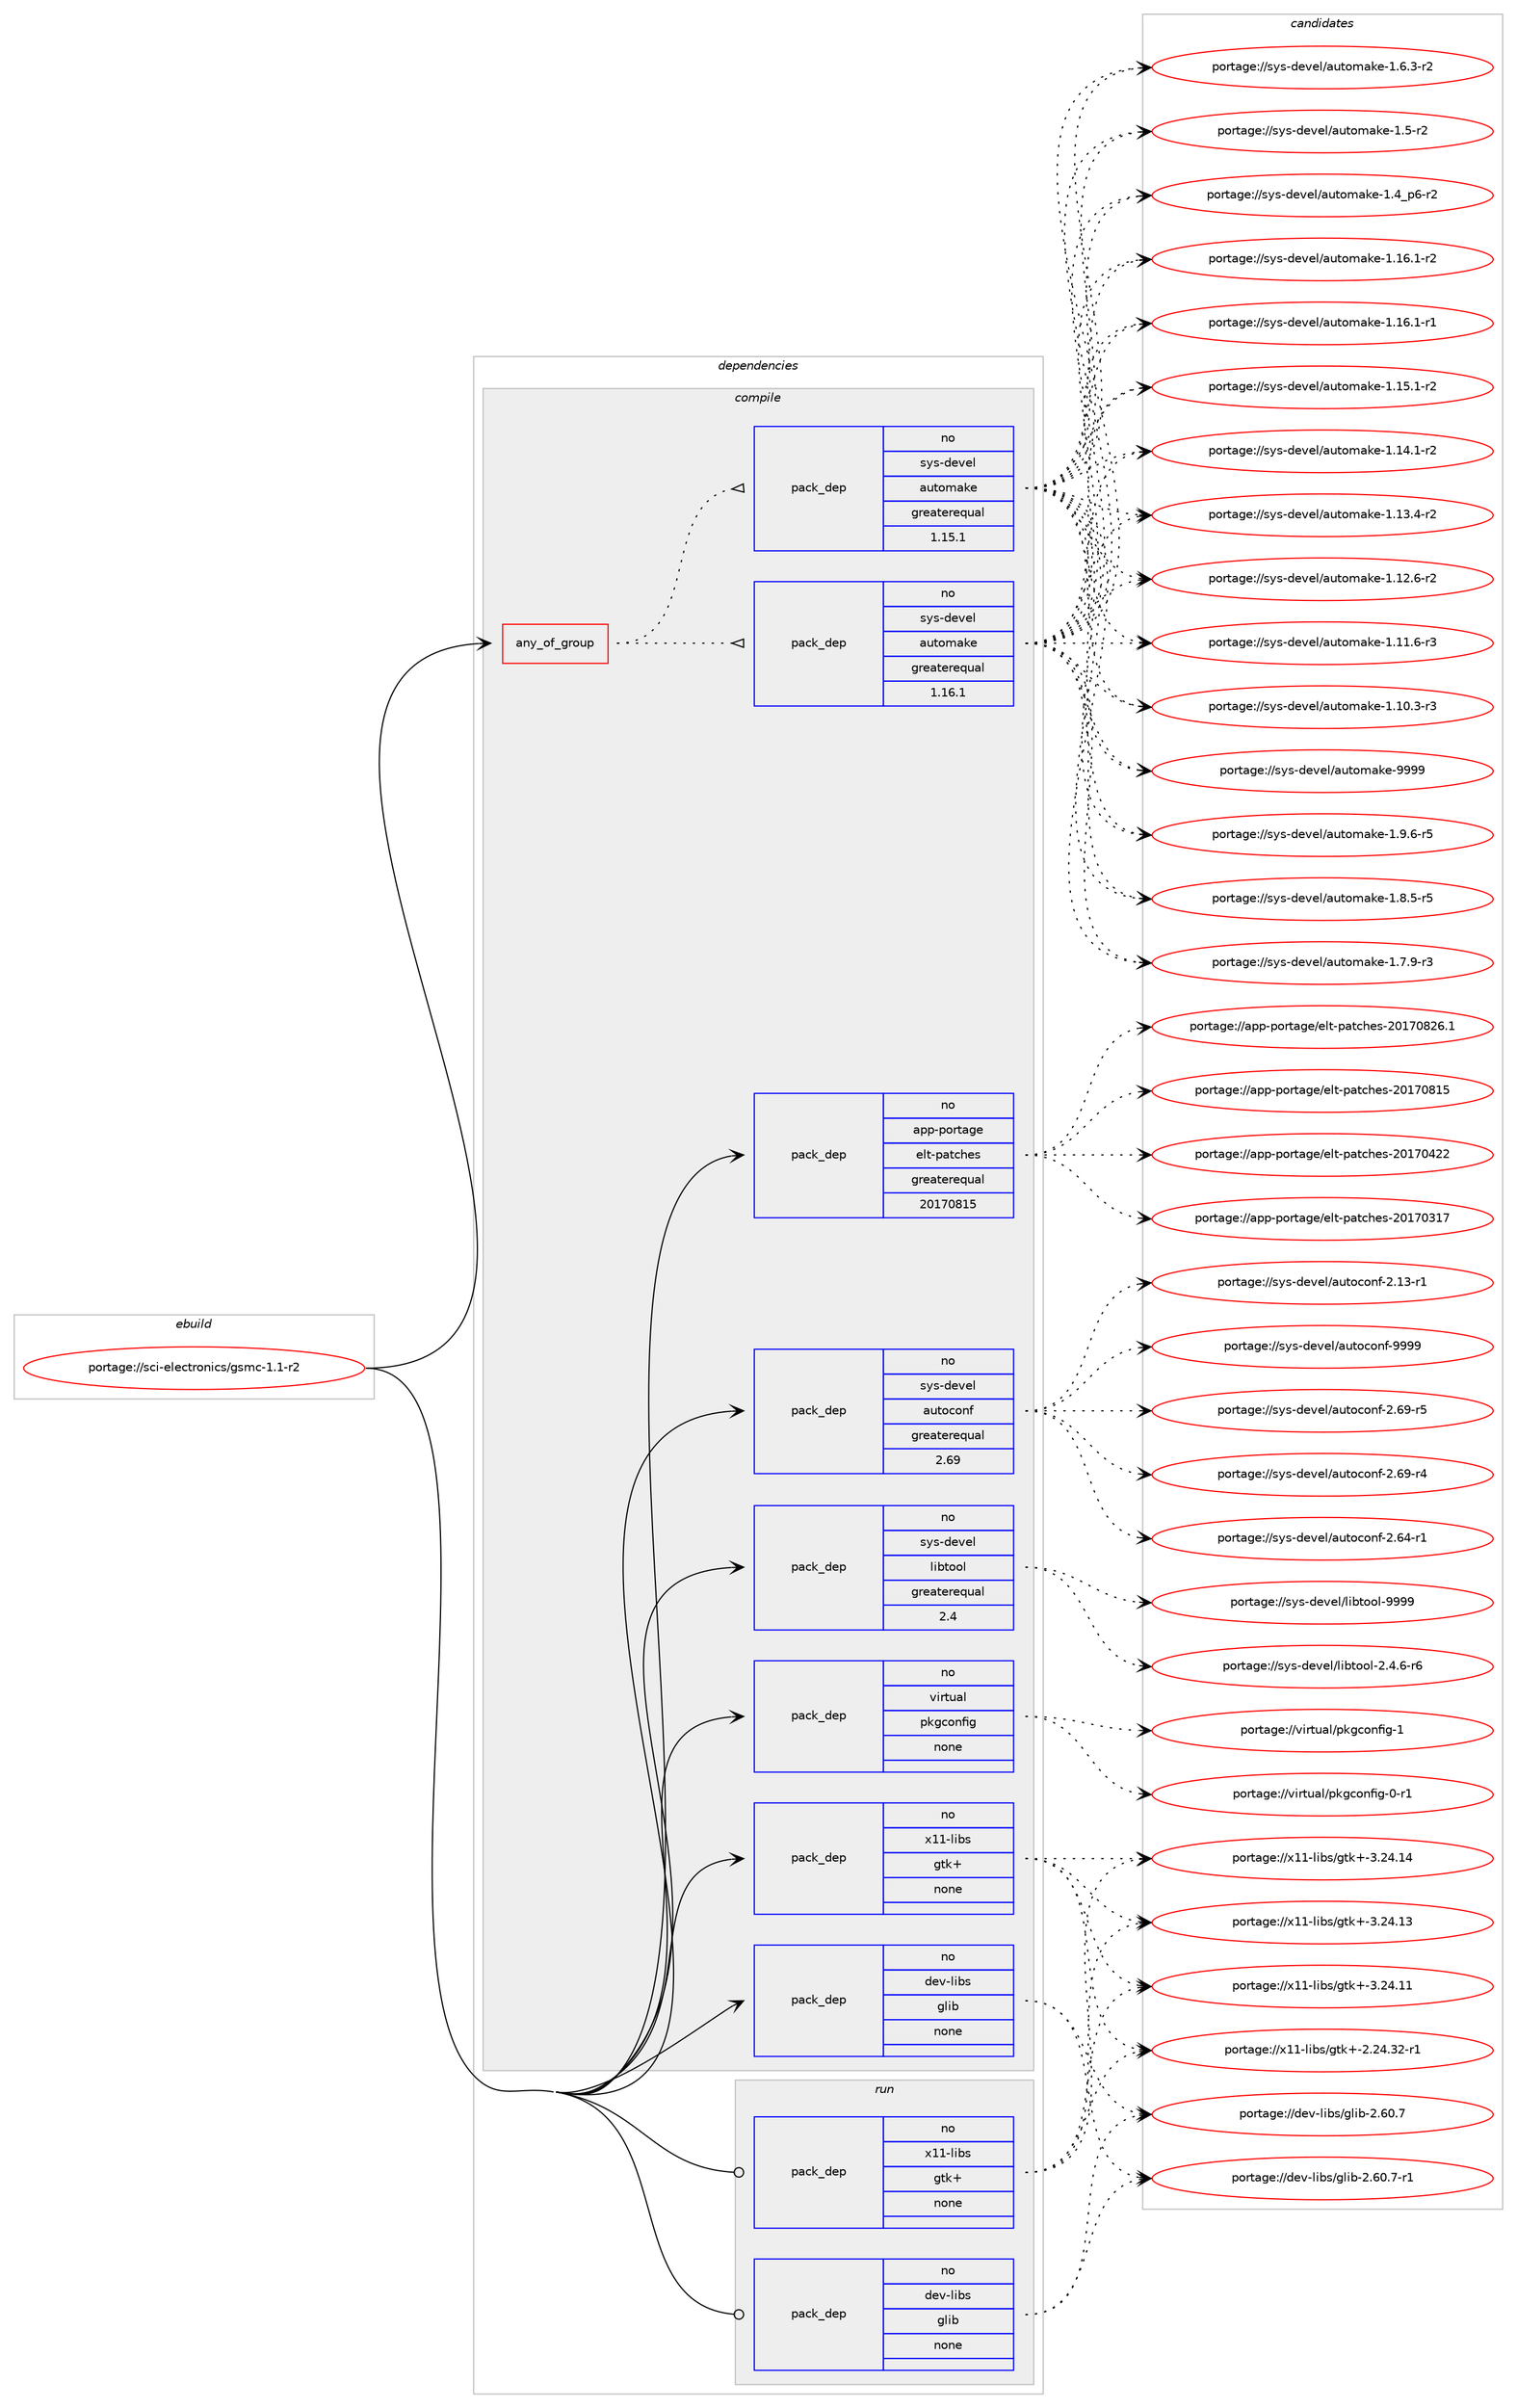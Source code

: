digraph prolog {

# *************
# Graph options
# *************

newrank=true;
concentrate=true;
compound=true;
graph [rankdir=LR,fontname=Helvetica,fontsize=10,ranksep=1.5];#, ranksep=2.5, nodesep=0.2];
edge  [arrowhead=vee];
node  [fontname=Helvetica,fontsize=10];

# **********
# The ebuild
# **********

subgraph cluster_leftcol {
color=gray;
rank=same;
label=<<i>ebuild</i>>;
id [label="portage://sci-electronics/gsmc-1.1-r2", color=red, width=4, href="../sci-electronics/gsmc-1.1-r2.svg"];
}

# ****************
# The dependencies
# ****************

subgraph cluster_midcol {
color=gray;
label=<<i>dependencies</i>>;
subgraph cluster_compile {
fillcolor="#eeeeee";
style=filled;
label=<<i>compile</i>>;
subgraph any1526 {
dependency95272 [label=<<TABLE BORDER="0" CELLBORDER="1" CELLSPACING="0" CELLPADDING="4"><TR><TD CELLPADDING="10">any_of_group</TD></TR></TABLE>>, shape=none, color=red];subgraph pack74319 {
dependency95273 [label=<<TABLE BORDER="0" CELLBORDER="1" CELLSPACING="0" CELLPADDING="4" WIDTH="220"><TR><TD ROWSPAN="6" CELLPADDING="30">pack_dep</TD></TR><TR><TD WIDTH="110">no</TD></TR><TR><TD>sys-devel</TD></TR><TR><TD>automake</TD></TR><TR><TD>greaterequal</TD></TR><TR><TD>1.16.1</TD></TR></TABLE>>, shape=none, color=blue];
}
dependency95272:e -> dependency95273:w [weight=20,style="dotted",arrowhead="oinv"];
subgraph pack74320 {
dependency95274 [label=<<TABLE BORDER="0" CELLBORDER="1" CELLSPACING="0" CELLPADDING="4" WIDTH="220"><TR><TD ROWSPAN="6" CELLPADDING="30">pack_dep</TD></TR><TR><TD WIDTH="110">no</TD></TR><TR><TD>sys-devel</TD></TR><TR><TD>automake</TD></TR><TR><TD>greaterequal</TD></TR><TR><TD>1.15.1</TD></TR></TABLE>>, shape=none, color=blue];
}
dependency95272:e -> dependency95274:w [weight=20,style="dotted",arrowhead="oinv"];
}
id:e -> dependency95272:w [weight=20,style="solid",arrowhead="vee"];
subgraph pack74321 {
dependency95275 [label=<<TABLE BORDER="0" CELLBORDER="1" CELLSPACING="0" CELLPADDING="4" WIDTH="220"><TR><TD ROWSPAN="6" CELLPADDING="30">pack_dep</TD></TR><TR><TD WIDTH="110">no</TD></TR><TR><TD>app-portage</TD></TR><TR><TD>elt-patches</TD></TR><TR><TD>greaterequal</TD></TR><TR><TD>20170815</TD></TR></TABLE>>, shape=none, color=blue];
}
id:e -> dependency95275:w [weight=20,style="solid",arrowhead="vee"];
subgraph pack74322 {
dependency95276 [label=<<TABLE BORDER="0" CELLBORDER="1" CELLSPACING="0" CELLPADDING="4" WIDTH="220"><TR><TD ROWSPAN="6" CELLPADDING="30">pack_dep</TD></TR><TR><TD WIDTH="110">no</TD></TR><TR><TD>dev-libs</TD></TR><TR><TD>glib</TD></TR><TR><TD>none</TD></TR><TR><TD></TD></TR></TABLE>>, shape=none, color=blue];
}
id:e -> dependency95276:w [weight=20,style="solid",arrowhead="vee"];
subgraph pack74323 {
dependency95277 [label=<<TABLE BORDER="0" CELLBORDER="1" CELLSPACING="0" CELLPADDING="4" WIDTH="220"><TR><TD ROWSPAN="6" CELLPADDING="30">pack_dep</TD></TR><TR><TD WIDTH="110">no</TD></TR><TR><TD>sys-devel</TD></TR><TR><TD>autoconf</TD></TR><TR><TD>greaterequal</TD></TR><TR><TD>2.69</TD></TR></TABLE>>, shape=none, color=blue];
}
id:e -> dependency95277:w [weight=20,style="solid",arrowhead="vee"];
subgraph pack74324 {
dependency95278 [label=<<TABLE BORDER="0" CELLBORDER="1" CELLSPACING="0" CELLPADDING="4" WIDTH="220"><TR><TD ROWSPAN="6" CELLPADDING="30">pack_dep</TD></TR><TR><TD WIDTH="110">no</TD></TR><TR><TD>sys-devel</TD></TR><TR><TD>libtool</TD></TR><TR><TD>greaterequal</TD></TR><TR><TD>2.4</TD></TR></TABLE>>, shape=none, color=blue];
}
id:e -> dependency95278:w [weight=20,style="solid",arrowhead="vee"];
subgraph pack74325 {
dependency95279 [label=<<TABLE BORDER="0" CELLBORDER="1" CELLSPACING="0" CELLPADDING="4" WIDTH="220"><TR><TD ROWSPAN="6" CELLPADDING="30">pack_dep</TD></TR><TR><TD WIDTH="110">no</TD></TR><TR><TD>virtual</TD></TR><TR><TD>pkgconfig</TD></TR><TR><TD>none</TD></TR><TR><TD></TD></TR></TABLE>>, shape=none, color=blue];
}
id:e -> dependency95279:w [weight=20,style="solid",arrowhead="vee"];
subgraph pack74326 {
dependency95280 [label=<<TABLE BORDER="0" CELLBORDER="1" CELLSPACING="0" CELLPADDING="4" WIDTH="220"><TR><TD ROWSPAN="6" CELLPADDING="30">pack_dep</TD></TR><TR><TD WIDTH="110">no</TD></TR><TR><TD>x11-libs</TD></TR><TR><TD>gtk+</TD></TR><TR><TD>none</TD></TR><TR><TD></TD></TR></TABLE>>, shape=none, color=blue];
}
id:e -> dependency95280:w [weight=20,style="solid",arrowhead="vee"];
}
subgraph cluster_compileandrun {
fillcolor="#eeeeee";
style=filled;
label=<<i>compile and run</i>>;
}
subgraph cluster_run {
fillcolor="#eeeeee";
style=filled;
label=<<i>run</i>>;
subgraph pack74327 {
dependency95281 [label=<<TABLE BORDER="0" CELLBORDER="1" CELLSPACING="0" CELLPADDING="4" WIDTH="220"><TR><TD ROWSPAN="6" CELLPADDING="30">pack_dep</TD></TR><TR><TD WIDTH="110">no</TD></TR><TR><TD>dev-libs</TD></TR><TR><TD>glib</TD></TR><TR><TD>none</TD></TR><TR><TD></TD></TR></TABLE>>, shape=none, color=blue];
}
id:e -> dependency95281:w [weight=20,style="solid",arrowhead="odot"];
subgraph pack74328 {
dependency95282 [label=<<TABLE BORDER="0" CELLBORDER="1" CELLSPACING="0" CELLPADDING="4" WIDTH="220"><TR><TD ROWSPAN="6" CELLPADDING="30">pack_dep</TD></TR><TR><TD WIDTH="110">no</TD></TR><TR><TD>x11-libs</TD></TR><TR><TD>gtk+</TD></TR><TR><TD>none</TD></TR><TR><TD></TD></TR></TABLE>>, shape=none, color=blue];
}
id:e -> dependency95282:w [weight=20,style="solid",arrowhead="odot"];
}
}

# **************
# The candidates
# **************

subgraph cluster_choices {
rank=same;
color=gray;
label=<<i>candidates</i>>;

subgraph choice74319 {
color=black;
nodesep=1;
choice115121115451001011181011084797117116111109971071014557575757 [label="portage://sys-devel/automake-9999", color=red, width=4,href="../sys-devel/automake-9999.svg"];
choice115121115451001011181011084797117116111109971071014549465746544511453 [label="portage://sys-devel/automake-1.9.6-r5", color=red, width=4,href="../sys-devel/automake-1.9.6-r5.svg"];
choice115121115451001011181011084797117116111109971071014549465646534511453 [label="portage://sys-devel/automake-1.8.5-r5", color=red, width=4,href="../sys-devel/automake-1.8.5-r5.svg"];
choice115121115451001011181011084797117116111109971071014549465546574511451 [label="portage://sys-devel/automake-1.7.9-r3", color=red, width=4,href="../sys-devel/automake-1.7.9-r3.svg"];
choice115121115451001011181011084797117116111109971071014549465446514511450 [label="portage://sys-devel/automake-1.6.3-r2", color=red, width=4,href="../sys-devel/automake-1.6.3-r2.svg"];
choice11512111545100101118101108479711711611110997107101454946534511450 [label="portage://sys-devel/automake-1.5-r2", color=red, width=4,href="../sys-devel/automake-1.5-r2.svg"];
choice115121115451001011181011084797117116111109971071014549465295112544511450 [label="portage://sys-devel/automake-1.4_p6-r2", color=red, width=4,href="../sys-devel/automake-1.4_p6-r2.svg"];
choice11512111545100101118101108479711711611110997107101454946495446494511450 [label="portage://sys-devel/automake-1.16.1-r2", color=red, width=4,href="../sys-devel/automake-1.16.1-r2.svg"];
choice11512111545100101118101108479711711611110997107101454946495446494511449 [label="portage://sys-devel/automake-1.16.1-r1", color=red, width=4,href="../sys-devel/automake-1.16.1-r1.svg"];
choice11512111545100101118101108479711711611110997107101454946495346494511450 [label="portage://sys-devel/automake-1.15.1-r2", color=red, width=4,href="../sys-devel/automake-1.15.1-r2.svg"];
choice11512111545100101118101108479711711611110997107101454946495246494511450 [label="portage://sys-devel/automake-1.14.1-r2", color=red, width=4,href="../sys-devel/automake-1.14.1-r2.svg"];
choice11512111545100101118101108479711711611110997107101454946495146524511450 [label="portage://sys-devel/automake-1.13.4-r2", color=red, width=4,href="../sys-devel/automake-1.13.4-r2.svg"];
choice11512111545100101118101108479711711611110997107101454946495046544511450 [label="portage://sys-devel/automake-1.12.6-r2", color=red, width=4,href="../sys-devel/automake-1.12.6-r2.svg"];
choice11512111545100101118101108479711711611110997107101454946494946544511451 [label="portage://sys-devel/automake-1.11.6-r3", color=red, width=4,href="../sys-devel/automake-1.11.6-r3.svg"];
choice11512111545100101118101108479711711611110997107101454946494846514511451 [label="portage://sys-devel/automake-1.10.3-r3", color=red, width=4,href="../sys-devel/automake-1.10.3-r3.svg"];
dependency95273:e -> choice115121115451001011181011084797117116111109971071014557575757:w [style=dotted,weight="100"];
dependency95273:e -> choice115121115451001011181011084797117116111109971071014549465746544511453:w [style=dotted,weight="100"];
dependency95273:e -> choice115121115451001011181011084797117116111109971071014549465646534511453:w [style=dotted,weight="100"];
dependency95273:e -> choice115121115451001011181011084797117116111109971071014549465546574511451:w [style=dotted,weight="100"];
dependency95273:e -> choice115121115451001011181011084797117116111109971071014549465446514511450:w [style=dotted,weight="100"];
dependency95273:e -> choice11512111545100101118101108479711711611110997107101454946534511450:w [style=dotted,weight="100"];
dependency95273:e -> choice115121115451001011181011084797117116111109971071014549465295112544511450:w [style=dotted,weight="100"];
dependency95273:e -> choice11512111545100101118101108479711711611110997107101454946495446494511450:w [style=dotted,weight="100"];
dependency95273:e -> choice11512111545100101118101108479711711611110997107101454946495446494511449:w [style=dotted,weight="100"];
dependency95273:e -> choice11512111545100101118101108479711711611110997107101454946495346494511450:w [style=dotted,weight="100"];
dependency95273:e -> choice11512111545100101118101108479711711611110997107101454946495246494511450:w [style=dotted,weight="100"];
dependency95273:e -> choice11512111545100101118101108479711711611110997107101454946495146524511450:w [style=dotted,weight="100"];
dependency95273:e -> choice11512111545100101118101108479711711611110997107101454946495046544511450:w [style=dotted,weight="100"];
dependency95273:e -> choice11512111545100101118101108479711711611110997107101454946494946544511451:w [style=dotted,weight="100"];
dependency95273:e -> choice11512111545100101118101108479711711611110997107101454946494846514511451:w [style=dotted,weight="100"];
}
subgraph choice74320 {
color=black;
nodesep=1;
choice115121115451001011181011084797117116111109971071014557575757 [label="portage://sys-devel/automake-9999", color=red, width=4,href="../sys-devel/automake-9999.svg"];
choice115121115451001011181011084797117116111109971071014549465746544511453 [label="portage://sys-devel/automake-1.9.6-r5", color=red, width=4,href="../sys-devel/automake-1.9.6-r5.svg"];
choice115121115451001011181011084797117116111109971071014549465646534511453 [label="portage://sys-devel/automake-1.8.5-r5", color=red, width=4,href="../sys-devel/automake-1.8.5-r5.svg"];
choice115121115451001011181011084797117116111109971071014549465546574511451 [label="portage://sys-devel/automake-1.7.9-r3", color=red, width=4,href="../sys-devel/automake-1.7.9-r3.svg"];
choice115121115451001011181011084797117116111109971071014549465446514511450 [label="portage://sys-devel/automake-1.6.3-r2", color=red, width=4,href="../sys-devel/automake-1.6.3-r2.svg"];
choice11512111545100101118101108479711711611110997107101454946534511450 [label="portage://sys-devel/automake-1.5-r2", color=red, width=4,href="../sys-devel/automake-1.5-r2.svg"];
choice115121115451001011181011084797117116111109971071014549465295112544511450 [label="portage://sys-devel/automake-1.4_p6-r2", color=red, width=4,href="../sys-devel/automake-1.4_p6-r2.svg"];
choice11512111545100101118101108479711711611110997107101454946495446494511450 [label="portage://sys-devel/automake-1.16.1-r2", color=red, width=4,href="../sys-devel/automake-1.16.1-r2.svg"];
choice11512111545100101118101108479711711611110997107101454946495446494511449 [label="portage://sys-devel/automake-1.16.1-r1", color=red, width=4,href="../sys-devel/automake-1.16.1-r1.svg"];
choice11512111545100101118101108479711711611110997107101454946495346494511450 [label="portage://sys-devel/automake-1.15.1-r2", color=red, width=4,href="../sys-devel/automake-1.15.1-r2.svg"];
choice11512111545100101118101108479711711611110997107101454946495246494511450 [label="portage://sys-devel/automake-1.14.1-r2", color=red, width=4,href="../sys-devel/automake-1.14.1-r2.svg"];
choice11512111545100101118101108479711711611110997107101454946495146524511450 [label="portage://sys-devel/automake-1.13.4-r2", color=red, width=4,href="../sys-devel/automake-1.13.4-r2.svg"];
choice11512111545100101118101108479711711611110997107101454946495046544511450 [label="portage://sys-devel/automake-1.12.6-r2", color=red, width=4,href="../sys-devel/automake-1.12.6-r2.svg"];
choice11512111545100101118101108479711711611110997107101454946494946544511451 [label="portage://sys-devel/automake-1.11.6-r3", color=red, width=4,href="../sys-devel/automake-1.11.6-r3.svg"];
choice11512111545100101118101108479711711611110997107101454946494846514511451 [label="portage://sys-devel/automake-1.10.3-r3", color=red, width=4,href="../sys-devel/automake-1.10.3-r3.svg"];
dependency95274:e -> choice115121115451001011181011084797117116111109971071014557575757:w [style=dotted,weight="100"];
dependency95274:e -> choice115121115451001011181011084797117116111109971071014549465746544511453:w [style=dotted,weight="100"];
dependency95274:e -> choice115121115451001011181011084797117116111109971071014549465646534511453:w [style=dotted,weight="100"];
dependency95274:e -> choice115121115451001011181011084797117116111109971071014549465546574511451:w [style=dotted,weight="100"];
dependency95274:e -> choice115121115451001011181011084797117116111109971071014549465446514511450:w [style=dotted,weight="100"];
dependency95274:e -> choice11512111545100101118101108479711711611110997107101454946534511450:w [style=dotted,weight="100"];
dependency95274:e -> choice115121115451001011181011084797117116111109971071014549465295112544511450:w [style=dotted,weight="100"];
dependency95274:e -> choice11512111545100101118101108479711711611110997107101454946495446494511450:w [style=dotted,weight="100"];
dependency95274:e -> choice11512111545100101118101108479711711611110997107101454946495446494511449:w [style=dotted,weight="100"];
dependency95274:e -> choice11512111545100101118101108479711711611110997107101454946495346494511450:w [style=dotted,weight="100"];
dependency95274:e -> choice11512111545100101118101108479711711611110997107101454946495246494511450:w [style=dotted,weight="100"];
dependency95274:e -> choice11512111545100101118101108479711711611110997107101454946495146524511450:w [style=dotted,weight="100"];
dependency95274:e -> choice11512111545100101118101108479711711611110997107101454946495046544511450:w [style=dotted,weight="100"];
dependency95274:e -> choice11512111545100101118101108479711711611110997107101454946494946544511451:w [style=dotted,weight="100"];
dependency95274:e -> choice11512111545100101118101108479711711611110997107101454946494846514511451:w [style=dotted,weight="100"];
}
subgraph choice74321 {
color=black;
nodesep=1;
choice971121124511211111411697103101471011081164511297116991041011154550484955485650544649 [label="portage://app-portage/elt-patches-20170826.1", color=red, width=4,href="../app-portage/elt-patches-20170826.1.svg"];
choice97112112451121111141169710310147101108116451129711699104101115455048495548564953 [label="portage://app-portage/elt-patches-20170815", color=red, width=4,href="../app-portage/elt-patches-20170815.svg"];
choice97112112451121111141169710310147101108116451129711699104101115455048495548525050 [label="portage://app-portage/elt-patches-20170422", color=red, width=4,href="../app-portage/elt-patches-20170422.svg"];
choice97112112451121111141169710310147101108116451129711699104101115455048495548514955 [label="portage://app-portage/elt-patches-20170317", color=red, width=4,href="../app-portage/elt-patches-20170317.svg"];
dependency95275:e -> choice971121124511211111411697103101471011081164511297116991041011154550484955485650544649:w [style=dotted,weight="100"];
dependency95275:e -> choice97112112451121111141169710310147101108116451129711699104101115455048495548564953:w [style=dotted,weight="100"];
dependency95275:e -> choice97112112451121111141169710310147101108116451129711699104101115455048495548525050:w [style=dotted,weight="100"];
dependency95275:e -> choice97112112451121111141169710310147101108116451129711699104101115455048495548514955:w [style=dotted,weight="100"];
}
subgraph choice74322 {
color=black;
nodesep=1;
choice10010111845108105981154710310810598455046544846554511449 [label="portage://dev-libs/glib-2.60.7-r1", color=red, width=4,href="../dev-libs/glib-2.60.7-r1.svg"];
choice1001011184510810598115471031081059845504654484655 [label="portage://dev-libs/glib-2.60.7", color=red, width=4,href="../dev-libs/glib-2.60.7.svg"];
dependency95276:e -> choice10010111845108105981154710310810598455046544846554511449:w [style=dotted,weight="100"];
dependency95276:e -> choice1001011184510810598115471031081059845504654484655:w [style=dotted,weight="100"];
}
subgraph choice74323 {
color=black;
nodesep=1;
choice115121115451001011181011084797117116111991111101024557575757 [label="portage://sys-devel/autoconf-9999", color=red, width=4,href="../sys-devel/autoconf-9999.svg"];
choice1151211154510010111810110847971171161119911111010245504654574511453 [label="portage://sys-devel/autoconf-2.69-r5", color=red, width=4,href="../sys-devel/autoconf-2.69-r5.svg"];
choice1151211154510010111810110847971171161119911111010245504654574511452 [label="portage://sys-devel/autoconf-2.69-r4", color=red, width=4,href="../sys-devel/autoconf-2.69-r4.svg"];
choice1151211154510010111810110847971171161119911111010245504654524511449 [label="portage://sys-devel/autoconf-2.64-r1", color=red, width=4,href="../sys-devel/autoconf-2.64-r1.svg"];
choice1151211154510010111810110847971171161119911111010245504649514511449 [label="portage://sys-devel/autoconf-2.13-r1", color=red, width=4,href="../sys-devel/autoconf-2.13-r1.svg"];
dependency95277:e -> choice115121115451001011181011084797117116111991111101024557575757:w [style=dotted,weight="100"];
dependency95277:e -> choice1151211154510010111810110847971171161119911111010245504654574511453:w [style=dotted,weight="100"];
dependency95277:e -> choice1151211154510010111810110847971171161119911111010245504654574511452:w [style=dotted,weight="100"];
dependency95277:e -> choice1151211154510010111810110847971171161119911111010245504654524511449:w [style=dotted,weight="100"];
dependency95277:e -> choice1151211154510010111810110847971171161119911111010245504649514511449:w [style=dotted,weight="100"];
}
subgraph choice74324 {
color=black;
nodesep=1;
choice1151211154510010111810110847108105981161111111084557575757 [label="portage://sys-devel/libtool-9999", color=red, width=4,href="../sys-devel/libtool-9999.svg"];
choice1151211154510010111810110847108105981161111111084550465246544511454 [label="portage://sys-devel/libtool-2.4.6-r6", color=red, width=4,href="../sys-devel/libtool-2.4.6-r6.svg"];
dependency95278:e -> choice1151211154510010111810110847108105981161111111084557575757:w [style=dotted,weight="100"];
dependency95278:e -> choice1151211154510010111810110847108105981161111111084550465246544511454:w [style=dotted,weight="100"];
}
subgraph choice74325 {
color=black;
nodesep=1;
choice1181051141161179710847112107103991111101021051034549 [label="portage://virtual/pkgconfig-1", color=red, width=4,href="../virtual/pkgconfig-1.svg"];
choice11810511411611797108471121071039911111010210510345484511449 [label="portage://virtual/pkgconfig-0-r1", color=red, width=4,href="../virtual/pkgconfig-0-r1.svg"];
dependency95279:e -> choice1181051141161179710847112107103991111101021051034549:w [style=dotted,weight="100"];
dependency95279:e -> choice11810511411611797108471121071039911111010210510345484511449:w [style=dotted,weight="100"];
}
subgraph choice74326 {
color=black;
nodesep=1;
choice1204949451081059811547103116107434551465052464952 [label="portage://x11-libs/gtk+-3.24.14", color=red, width=4,href="../x11-libs/gtk+-3.24.14.svg"];
choice1204949451081059811547103116107434551465052464951 [label="portage://x11-libs/gtk+-3.24.13", color=red, width=4,href="../x11-libs/gtk+-3.24.13.svg"];
choice1204949451081059811547103116107434551465052464949 [label="portage://x11-libs/gtk+-3.24.11", color=red, width=4,href="../x11-libs/gtk+-3.24.11.svg"];
choice12049494510810598115471031161074345504650524651504511449 [label="portage://x11-libs/gtk+-2.24.32-r1", color=red, width=4,href="../x11-libs/gtk+-2.24.32-r1.svg"];
dependency95280:e -> choice1204949451081059811547103116107434551465052464952:w [style=dotted,weight="100"];
dependency95280:e -> choice1204949451081059811547103116107434551465052464951:w [style=dotted,weight="100"];
dependency95280:e -> choice1204949451081059811547103116107434551465052464949:w [style=dotted,weight="100"];
dependency95280:e -> choice12049494510810598115471031161074345504650524651504511449:w [style=dotted,weight="100"];
}
subgraph choice74327 {
color=black;
nodesep=1;
choice10010111845108105981154710310810598455046544846554511449 [label="portage://dev-libs/glib-2.60.7-r1", color=red, width=4,href="../dev-libs/glib-2.60.7-r1.svg"];
choice1001011184510810598115471031081059845504654484655 [label="portage://dev-libs/glib-2.60.7", color=red, width=4,href="../dev-libs/glib-2.60.7.svg"];
dependency95281:e -> choice10010111845108105981154710310810598455046544846554511449:w [style=dotted,weight="100"];
dependency95281:e -> choice1001011184510810598115471031081059845504654484655:w [style=dotted,weight="100"];
}
subgraph choice74328 {
color=black;
nodesep=1;
choice1204949451081059811547103116107434551465052464952 [label="portage://x11-libs/gtk+-3.24.14", color=red, width=4,href="../x11-libs/gtk+-3.24.14.svg"];
choice1204949451081059811547103116107434551465052464951 [label="portage://x11-libs/gtk+-3.24.13", color=red, width=4,href="../x11-libs/gtk+-3.24.13.svg"];
choice1204949451081059811547103116107434551465052464949 [label="portage://x11-libs/gtk+-3.24.11", color=red, width=4,href="../x11-libs/gtk+-3.24.11.svg"];
choice12049494510810598115471031161074345504650524651504511449 [label="portage://x11-libs/gtk+-2.24.32-r1", color=red, width=4,href="../x11-libs/gtk+-2.24.32-r1.svg"];
dependency95282:e -> choice1204949451081059811547103116107434551465052464952:w [style=dotted,weight="100"];
dependency95282:e -> choice1204949451081059811547103116107434551465052464951:w [style=dotted,weight="100"];
dependency95282:e -> choice1204949451081059811547103116107434551465052464949:w [style=dotted,weight="100"];
dependency95282:e -> choice12049494510810598115471031161074345504650524651504511449:w [style=dotted,weight="100"];
}
}

}
